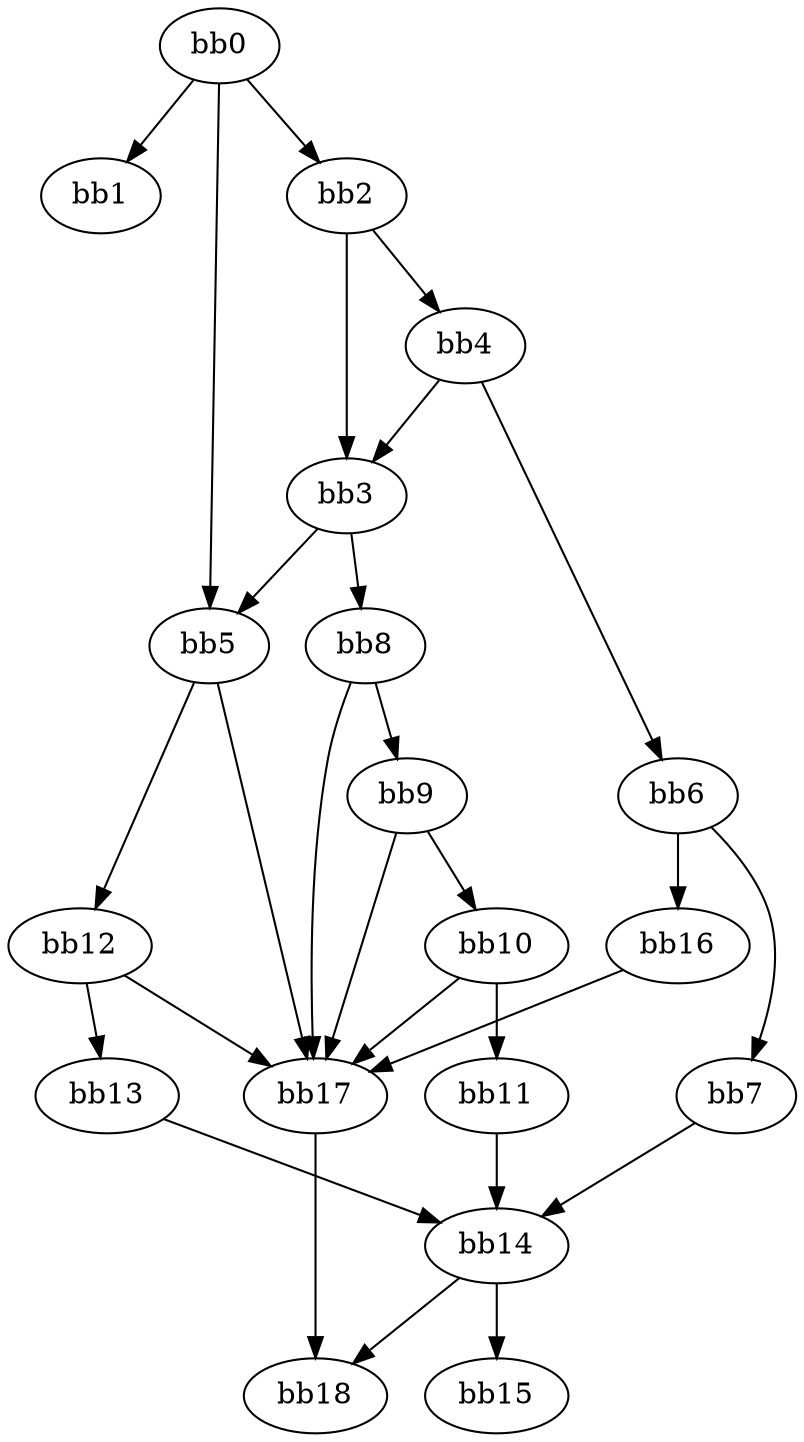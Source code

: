 digraph {
    0 [ label = "bb0\l" ]
    1 [ label = "bb1\l" ]
    2 [ label = "bb2\l" ]
    3 [ label = "bb3\l" ]
    4 [ label = "bb4\l" ]
    5 [ label = "bb5\l" ]
    6 [ label = "bb6\l" ]
    7 [ label = "bb7\l" ]
    8 [ label = "bb8\l" ]
    9 [ label = "bb9\l" ]
    10 [ label = "bb10\l" ]
    11 [ label = "bb11\l" ]
    12 [ label = "bb12\l" ]
    13 [ label = "bb13\l" ]
    14 [ label = "bb14\l" ]
    15 [ label = "bb15\l" ]
    16 [ label = "bb16\l" ]
    17 [ label = "bb17\l" ]
    18 [ label = "bb18\l" ]
    0 -> 1 [ ]
    0 -> 2 [ ]
    0 -> 5 [ ]
    2 -> 3 [ ]
    2 -> 4 [ ]
    3 -> 5 [ ]
    3 -> 8 [ ]
    4 -> 3 [ ]
    4 -> 6 [ ]
    5 -> 12 [ ]
    5 -> 17 [ ]
    6 -> 7 [ ]
    6 -> 16 [ ]
    7 -> 14 [ ]
    8 -> 9 [ ]
    8 -> 17 [ ]
    9 -> 10 [ ]
    9 -> 17 [ ]
    10 -> 11 [ ]
    10 -> 17 [ ]
    11 -> 14 [ ]
    12 -> 13 [ ]
    12 -> 17 [ ]
    13 -> 14 [ ]
    14 -> 15 [ ]
    14 -> 18 [ ]
    16 -> 17 [ ]
    17 -> 18 [ ]
}

